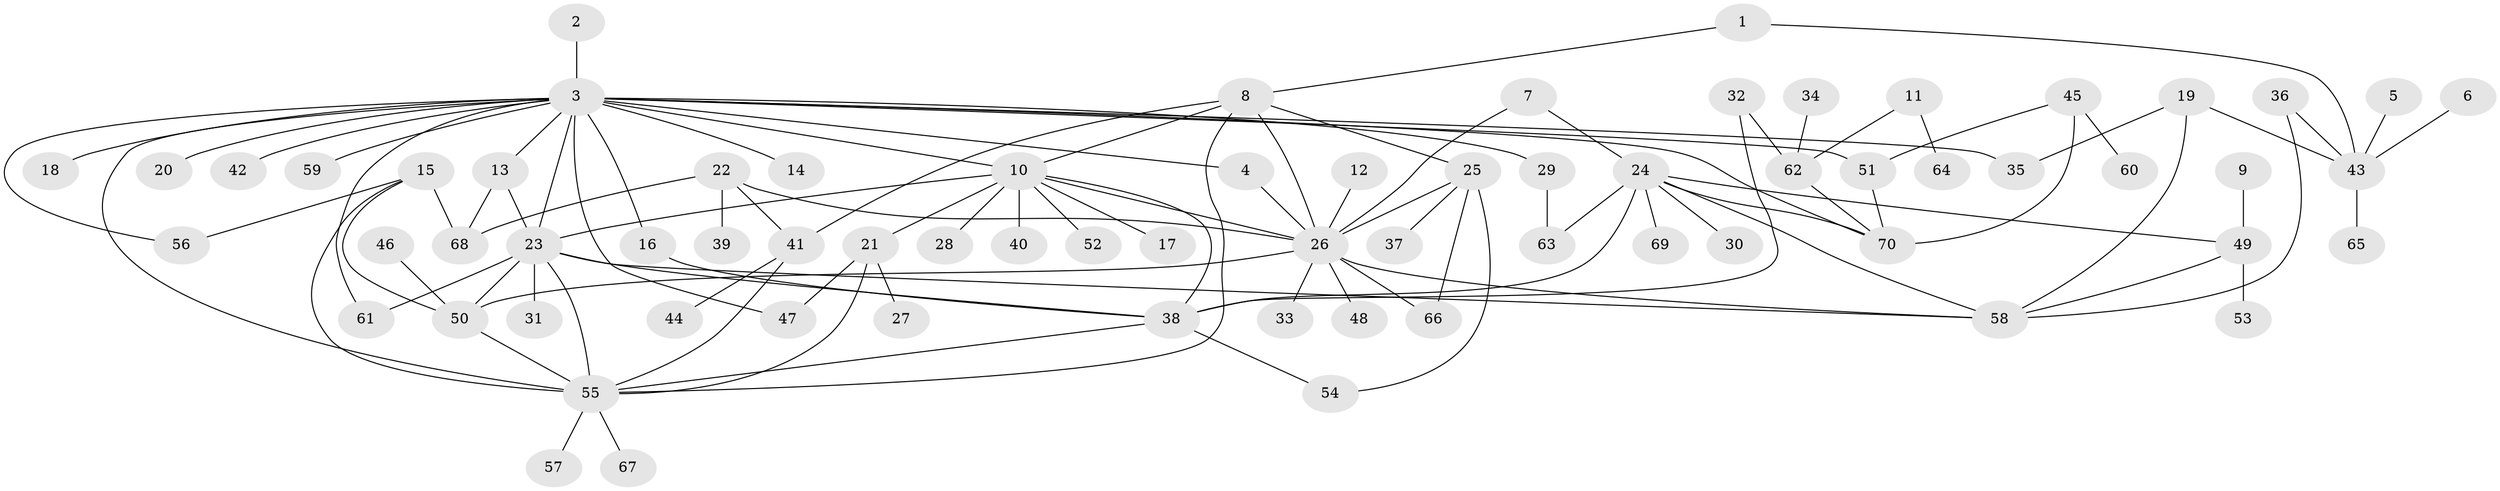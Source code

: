// original degree distribution, {2: 0.2727272727272727, 6: 0.06060606060606061, 11: 0.020202020202020204, 14: 0.010101010101010102, 22: 0.010101010101010102, 1: 0.43434343434343436, 7: 0.010101010101010102, 4: 0.09090909090909091, 9: 0.020202020202020204, 8: 0.010101010101010102, 5: 0.010101010101010102, 3: 0.050505050505050504}
// Generated by graph-tools (version 1.1) at 2025/36/03/04/25 23:36:58]
// undirected, 70 vertices, 104 edges
graph export_dot {
  node [color=gray90,style=filled];
  1;
  2;
  3;
  4;
  5;
  6;
  7;
  8;
  9;
  10;
  11;
  12;
  13;
  14;
  15;
  16;
  17;
  18;
  19;
  20;
  21;
  22;
  23;
  24;
  25;
  26;
  27;
  28;
  29;
  30;
  31;
  32;
  33;
  34;
  35;
  36;
  37;
  38;
  39;
  40;
  41;
  42;
  43;
  44;
  45;
  46;
  47;
  48;
  49;
  50;
  51;
  52;
  53;
  54;
  55;
  56;
  57;
  58;
  59;
  60;
  61;
  62;
  63;
  64;
  65;
  66;
  67;
  68;
  69;
  70;
  1 -- 8 [weight=1.0];
  1 -- 43 [weight=1.0];
  2 -- 3 [weight=1.0];
  3 -- 4 [weight=1.0];
  3 -- 10 [weight=1.0];
  3 -- 13 [weight=1.0];
  3 -- 14 [weight=1.0];
  3 -- 16 [weight=1.0];
  3 -- 18 [weight=1.0];
  3 -- 20 [weight=1.0];
  3 -- 23 [weight=1.0];
  3 -- 29 [weight=1.0];
  3 -- 35 [weight=1.0];
  3 -- 42 [weight=1.0];
  3 -- 47 [weight=1.0];
  3 -- 51 [weight=1.0];
  3 -- 55 [weight=1.0];
  3 -- 56 [weight=1.0];
  3 -- 59 [weight=1.0];
  3 -- 61 [weight=1.0];
  3 -- 70 [weight=1.0];
  4 -- 26 [weight=1.0];
  5 -- 43 [weight=1.0];
  6 -- 43 [weight=1.0];
  7 -- 24 [weight=1.0];
  7 -- 26 [weight=1.0];
  8 -- 10 [weight=1.0];
  8 -- 25 [weight=1.0];
  8 -- 26 [weight=1.0];
  8 -- 41 [weight=1.0];
  8 -- 55 [weight=1.0];
  9 -- 49 [weight=1.0];
  10 -- 17 [weight=1.0];
  10 -- 21 [weight=1.0];
  10 -- 23 [weight=2.0];
  10 -- 26 [weight=1.0];
  10 -- 28 [weight=1.0];
  10 -- 38 [weight=1.0];
  10 -- 40 [weight=1.0];
  10 -- 52 [weight=1.0];
  11 -- 62 [weight=1.0];
  11 -- 64 [weight=1.0];
  12 -- 26 [weight=1.0];
  13 -- 23 [weight=2.0];
  13 -- 68 [weight=1.0];
  15 -- 50 [weight=1.0];
  15 -- 55 [weight=1.0];
  15 -- 56 [weight=1.0];
  15 -- 68 [weight=1.0];
  16 -- 38 [weight=1.0];
  19 -- 35 [weight=1.0];
  19 -- 43 [weight=1.0];
  19 -- 58 [weight=1.0];
  21 -- 27 [weight=1.0];
  21 -- 47 [weight=1.0];
  21 -- 55 [weight=1.0];
  22 -- 26 [weight=1.0];
  22 -- 39 [weight=1.0];
  22 -- 41 [weight=1.0];
  22 -- 68 [weight=1.0];
  23 -- 31 [weight=1.0];
  23 -- 38 [weight=1.0];
  23 -- 50 [weight=1.0];
  23 -- 55 [weight=2.0];
  23 -- 58 [weight=1.0];
  23 -- 61 [weight=1.0];
  24 -- 30 [weight=1.0];
  24 -- 38 [weight=1.0];
  24 -- 49 [weight=1.0];
  24 -- 58 [weight=1.0];
  24 -- 63 [weight=1.0];
  24 -- 69 [weight=1.0];
  24 -- 70 [weight=1.0];
  25 -- 26 [weight=1.0];
  25 -- 37 [weight=1.0];
  25 -- 54 [weight=1.0];
  25 -- 66 [weight=1.0];
  26 -- 33 [weight=1.0];
  26 -- 48 [weight=1.0];
  26 -- 50 [weight=1.0];
  26 -- 58 [weight=1.0];
  26 -- 66 [weight=1.0];
  29 -- 63 [weight=1.0];
  32 -- 38 [weight=1.0];
  32 -- 62 [weight=1.0];
  34 -- 62 [weight=1.0];
  36 -- 43 [weight=1.0];
  36 -- 58 [weight=1.0];
  38 -- 54 [weight=1.0];
  38 -- 55 [weight=1.0];
  41 -- 44 [weight=1.0];
  41 -- 55 [weight=1.0];
  43 -- 65 [weight=1.0];
  45 -- 51 [weight=1.0];
  45 -- 60 [weight=1.0];
  45 -- 70 [weight=1.0];
  46 -- 50 [weight=1.0];
  49 -- 53 [weight=1.0];
  49 -- 58 [weight=1.0];
  50 -- 55 [weight=1.0];
  51 -- 70 [weight=1.0];
  55 -- 57 [weight=1.0];
  55 -- 67 [weight=1.0];
  62 -- 70 [weight=1.0];
}
